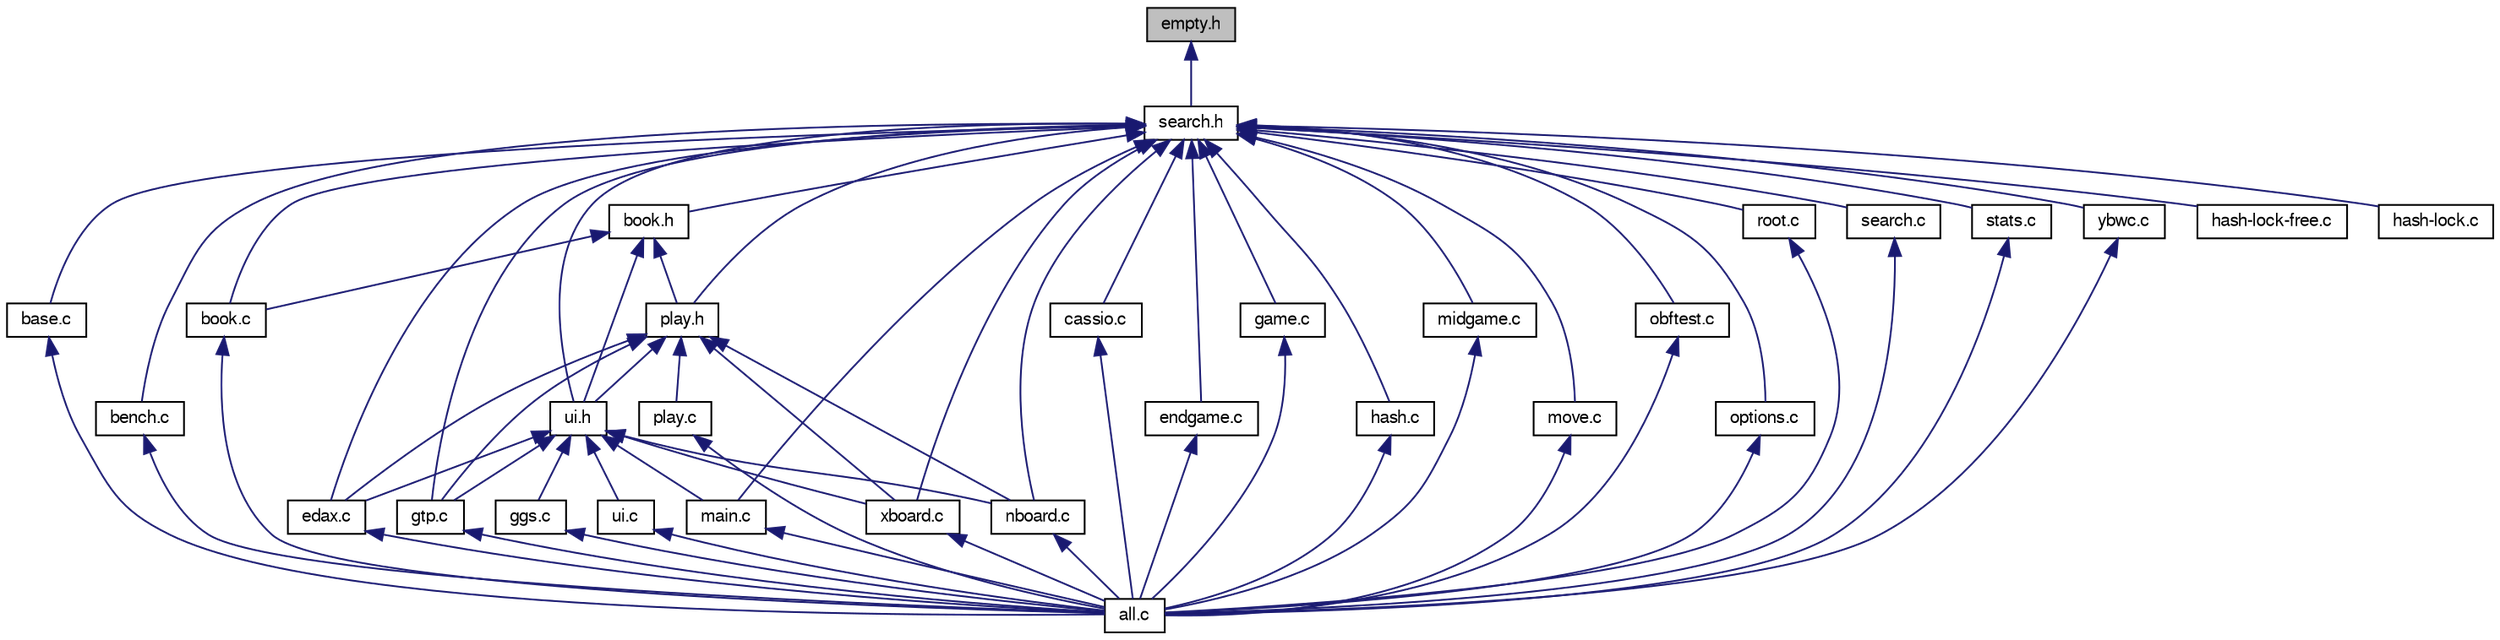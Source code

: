 digraph "empty.h"
{
 // LATEX_PDF_SIZE
  bgcolor="transparent";
  edge [fontname="FreeSans",fontsize="10",labelfontname="FreeSans",labelfontsize="10"];
  node [fontname="FreeSans",fontsize="10",shape=record];
  Node1 [label="empty.h",height=0.2,width=0.4,color="black", fillcolor="grey75", style="filled", fontcolor="black",tooltip=" "];
  Node1 -> Node2 [dir="back",color="midnightblue",fontsize="10",style="solid",fontname="FreeSans"];
  Node2 [label="search.h",height=0.2,width=0.4,color="black",URL="$search_8h.html",tooltip=" "];
  Node2 -> Node3 [dir="back",color="midnightblue",fontsize="10",style="solid",fontname="FreeSans"];
  Node3 [label="base.c",height=0.2,width=0.4,color="black",URL="$base_8c.html",tooltip=" "];
  Node3 -> Node4 [dir="back",color="midnightblue",fontsize="10",style="solid",fontname="FreeSans"];
  Node4 [label="all.c",height=0.2,width=0.4,color="black",URL="$all_8c.html",tooltip="Gather all other files to facilitate compiler inter-procedural optimization."];
  Node2 -> Node5 [dir="back",color="midnightblue",fontsize="10",style="solid",fontname="FreeSans"];
  Node5 [label="bench.c",height=0.2,width=0.4,color="black",URL="$bench_8c.html",tooltip=" "];
  Node5 -> Node4 [dir="back",color="midnightblue",fontsize="10",style="solid",fontname="FreeSans"];
  Node2 -> Node6 [dir="back",color="midnightblue",fontsize="10",style="solid",fontname="FreeSans"];
  Node6 [label="book.c",height=0.2,width=0.4,color="black",URL="$book_8c.html",tooltip=" "];
  Node6 -> Node4 [dir="back",color="midnightblue",fontsize="10",style="solid",fontname="FreeSans"];
  Node2 -> Node7 [dir="back",color="midnightblue",fontsize="10",style="solid",fontname="FreeSans"];
  Node7 [label="book.h",height=0.2,width=0.4,color="black",URL="$book_8h.html",tooltip=" "];
  Node7 -> Node6 [dir="back",color="midnightblue",fontsize="10",style="solid",fontname="FreeSans"];
  Node7 -> Node8 [dir="back",color="midnightblue",fontsize="10",style="solid",fontname="FreeSans"];
  Node8 [label="play.h",height=0.2,width=0.4,color="black",URL="$play_8h.html",tooltip="Edax play control - header file."];
  Node8 -> Node9 [dir="back",color="midnightblue",fontsize="10",style="solid",fontname="FreeSans"];
  Node9 [label="edax.c",height=0.2,width=0.4,color="black",URL="$edax_8c.html",tooltip="Edax protocol."];
  Node9 -> Node4 [dir="back",color="midnightblue",fontsize="10",style="solid",fontname="FreeSans"];
  Node8 -> Node10 [dir="back",color="midnightblue",fontsize="10",style="solid",fontname="FreeSans"];
  Node10 [label="gtp.c",height=0.2,width=0.4,color="black",URL="$gtp_8c.html",tooltip=" "];
  Node10 -> Node4 [dir="back",color="midnightblue",fontsize="10",style="solid",fontname="FreeSans"];
  Node8 -> Node11 [dir="back",color="midnightblue",fontsize="10",style="solid",fontname="FreeSans"];
  Node11 [label="nboard.c",height=0.2,width=0.4,color="black",URL="$nboard_8c.html",tooltip=" "];
  Node11 -> Node4 [dir="back",color="midnightblue",fontsize="10",style="solid",fontname="FreeSans"];
  Node8 -> Node12 [dir="back",color="midnightblue",fontsize="10",style="solid",fontname="FreeSans"];
  Node12 [label="play.c",height=0.2,width=0.4,color="black",URL="$play_8c.html",tooltip=" "];
  Node12 -> Node4 [dir="back",color="midnightblue",fontsize="10",style="solid",fontname="FreeSans"];
  Node8 -> Node13 [dir="back",color="midnightblue",fontsize="10",style="solid",fontname="FreeSans"];
  Node13 [label="ui.h",height=0.2,width=0.4,color="black",URL="$ui_8h.html",tooltip="User interface header."];
  Node13 -> Node9 [dir="back",color="midnightblue",fontsize="10",style="solid",fontname="FreeSans"];
  Node13 -> Node14 [dir="back",color="midnightblue",fontsize="10",style="solid",fontname="FreeSans"];
  Node14 [label="ggs.c",height=0.2,width=0.4,color="black",URL="$ggs_8c.html",tooltip=" "];
  Node14 -> Node4 [dir="back",color="midnightblue",fontsize="10",style="solid",fontname="FreeSans"];
  Node13 -> Node10 [dir="back",color="midnightblue",fontsize="10",style="solid",fontname="FreeSans"];
  Node13 -> Node15 [dir="back",color="midnightblue",fontsize="10",style="solid",fontname="FreeSans"];
  Node15 [label="main.c",height=0.2,width=0.4,color="black",URL="$main_8c.html",tooltip="Main file."];
  Node15 -> Node4 [dir="back",color="midnightblue",fontsize="10",style="solid",fontname="FreeSans"];
  Node13 -> Node11 [dir="back",color="midnightblue",fontsize="10",style="solid",fontname="FreeSans"];
  Node13 -> Node16 [dir="back",color="midnightblue",fontsize="10",style="solid",fontname="FreeSans"];
  Node16 [label="ui.c",height=0.2,width=0.4,color="black",URL="$ui_8c.html",tooltip="User interface."];
  Node16 -> Node4 [dir="back",color="midnightblue",fontsize="10",style="solid",fontname="FreeSans"];
  Node13 -> Node17 [dir="back",color="midnightblue",fontsize="10",style="solid",fontname="FreeSans"];
  Node17 [label="xboard.c",height=0.2,width=0.4,color="black",URL="$xboard_8c.html",tooltip="xboard protocol."];
  Node17 -> Node4 [dir="back",color="midnightblue",fontsize="10",style="solid",fontname="FreeSans"];
  Node8 -> Node17 [dir="back",color="midnightblue",fontsize="10",style="solid",fontname="FreeSans"];
  Node7 -> Node13 [dir="back",color="midnightblue",fontsize="10",style="solid",fontname="FreeSans"];
  Node2 -> Node18 [dir="back",color="midnightblue",fontsize="10",style="solid",fontname="FreeSans"];
  Node18 [label="cassio.c",height=0.2,width=0.4,color="black",URL="$cassio_8c.html",tooltip=" "];
  Node18 -> Node4 [dir="back",color="midnightblue",fontsize="10",style="solid",fontname="FreeSans"];
  Node2 -> Node9 [dir="back",color="midnightblue",fontsize="10",style="solid",fontname="FreeSans"];
  Node2 -> Node19 [dir="back",color="midnightblue",fontsize="10",style="solid",fontname="FreeSans"];
  Node19 [label="endgame.c",height=0.2,width=0.4,color="black",URL="$endgame_8c.html",tooltip=" "];
  Node19 -> Node4 [dir="back",color="midnightblue",fontsize="10",style="solid",fontname="FreeSans"];
  Node2 -> Node20 [dir="back",color="midnightblue",fontsize="10",style="solid",fontname="FreeSans"];
  Node20 [label="game.c",height=0.2,width=0.4,color="black",URL="$game_8c.html",tooltip=" "];
  Node20 -> Node4 [dir="back",color="midnightblue",fontsize="10",style="solid",fontname="FreeSans"];
  Node2 -> Node10 [dir="back",color="midnightblue",fontsize="10",style="solid",fontname="FreeSans"];
  Node2 -> Node21 [dir="back",color="midnightblue",fontsize="10",style="solid",fontname="FreeSans"];
  Node21 [label="hash-lock-free.c",height=0.2,width=0.4,color="black",URL="$hash-lock-free_8c.html",tooltip=" "];
  Node2 -> Node22 [dir="back",color="midnightblue",fontsize="10",style="solid",fontname="FreeSans"];
  Node22 [label="hash-lock.c",height=0.2,width=0.4,color="black",URL="$hash-lock_8c.html",tooltip=" "];
  Node2 -> Node23 [dir="back",color="midnightblue",fontsize="10",style="solid",fontname="FreeSans"];
  Node23 [label="hash.c",height=0.2,width=0.4,color="black",URL="$hash_8c.html",tooltip="Lock-free transposition table."];
  Node23 -> Node4 [dir="back",color="midnightblue",fontsize="10",style="solid",fontname="FreeSans"];
  Node2 -> Node15 [dir="back",color="midnightblue",fontsize="10",style="solid",fontname="FreeSans"];
  Node2 -> Node24 [dir="back",color="midnightblue",fontsize="10",style="solid",fontname="FreeSans"];
  Node24 [label="midgame.c",height=0.2,width=0.4,color="black",URL="$midgame_8c.html",tooltip=" "];
  Node24 -> Node4 [dir="back",color="midnightblue",fontsize="10",style="solid",fontname="FreeSans"];
  Node2 -> Node25 [dir="back",color="midnightblue",fontsize="10",style="solid",fontname="FreeSans"];
  Node25 [label="move.c",height=0.2,width=0.4,color="black",URL="$move_8c.html",tooltip="Move & list of moves management."];
  Node25 -> Node4 [dir="back",color="midnightblue",fontsize="10",style="solid",fontname="FreeSans"];
  Node2 -> Node11 [dir="back",color="midnightblue",fontsize="10",style="solid",fontname="FreeSans"];
  Node2 -> Node26 [dir="back",color="midnightblue",fontsize="10",style="solid",fontname="FreeSans"];
  Node26 [label="obftest.c",height=0.2,width=0.4,color="black",URL="$obftest_8c.html",tooltip="Testing Edax from Othello Board Files (OBF)."];
  Node26 -> Node4 [dir="back",color="midnightblue",fontsize="10",style="solid",fontname="FreeSans"];
  Node2 -> Node27 [dir="back",color="midnightblue",fontsize="10",style="solid",fontname="FreeSans"];
  Node27 [label="options.c",height=0.2,width=0.4,color="black",URL="$options_8c.html",tooltip=" "];
  Node27 -> Node4 [dir="back",color="midnightblue",fontsize="10",style="solid",fontname="FreeSans"];
  Node2 -> Node8 [dir="back",color="midnightblue",fontsize="10",style="solid",fontname="FreeSans"];
  Node2 -> Node28 [dir="back",color="midnightblue",fontsize="10",style="solid",fontname="FreeSans"];
  Node28 [label="root.c",height=0.2,width=0.4,color="black",URL="$root_8c.html",tooltip=" "];
  Node28 -> Node4 [dir="back",color="midnightblue",fontsize="10",style="solid",fontname="FreeSans"];
  Node2 -> Node29 [dir="back",color="midnightblue",fontsize="10",style="solid",fontname="FreeSans"];
  Node29 [label="search.c",height=0.2,width=0.4,color="black",URL="$search_8c.html",tooltip=" "];
  Node29 -> Node4 [dir="back",color="midnightblue",fontsize="10",style="solid",fontname="FreeSans"];
  Node2 -> Node30 [dir="back",color="midnightblue",fontsize="10",style="solid",fontname="FreeSans"];
  Node30 [label="stats.c",height=0.2,width=0.4,color="black",URL="$stats_8c.html",tooltip="Statistics."];
  Node30 -> Node4 [dir="back",color="midnightblue",fontsize="10",style="solid",fontname="FreeSans"];
  Node2 -> Node13 [dir="back",color="midnightblue",fontsize="10",style="solid",fontname="FreeSans"];
  Node2 -> Node17 [dir="back",color="midnightblue",fontsize="10",style="solid",fontname="FreeSans"];
  Node2 -> Node31 [dir="back",color="midnightblue",fontsize="10",style="solid",fontname="FreeSans"];
  Node31 [label="ybwc.c",height=0.2,width=0.4,color="black",URL="$ybwc_8c.html",tooltip="Parallel search."];
  Node31 -> Node4 [dir="back",color="midnightblue",fontsize="10",style="solid",fontname="FreeSans"];
}
